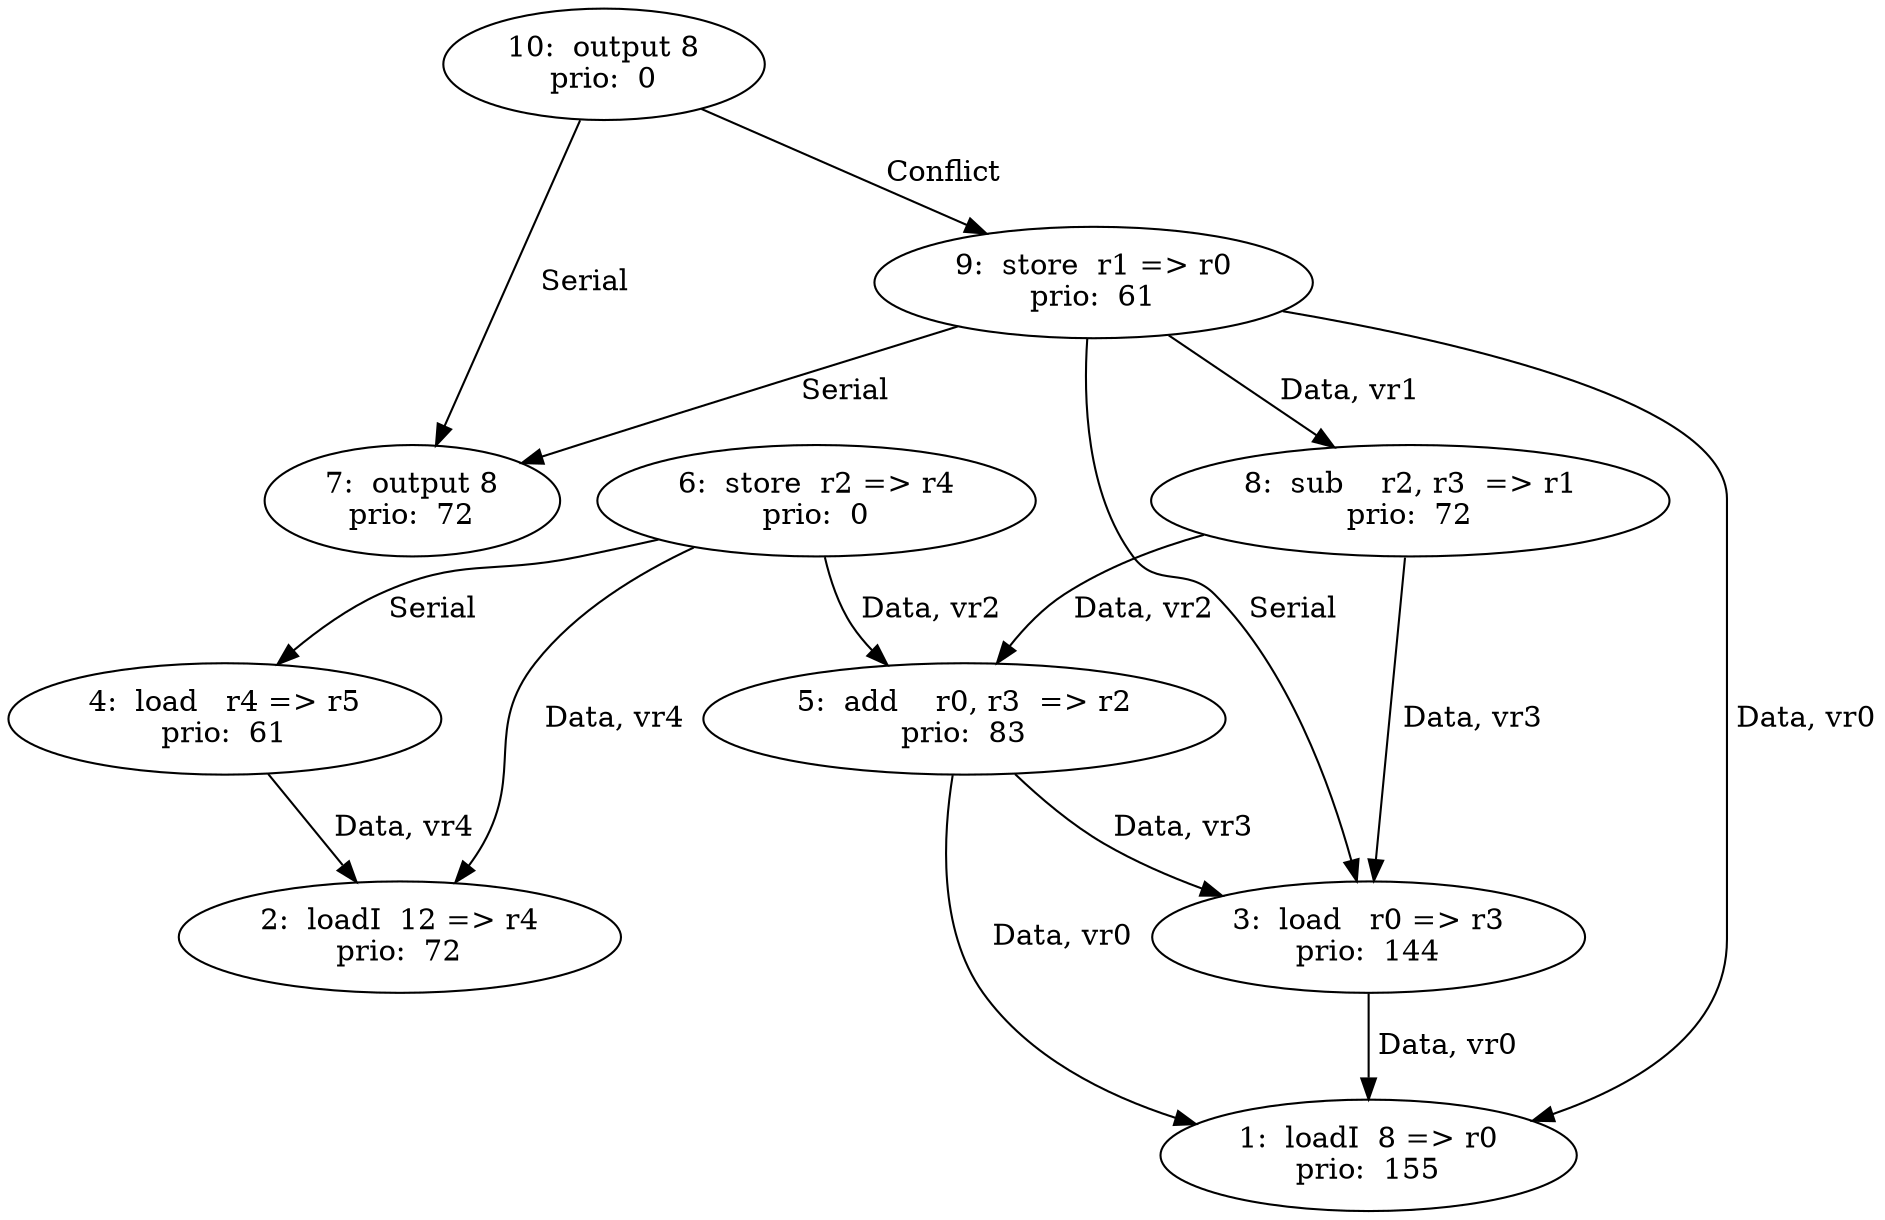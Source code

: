 digraph DG {
  1 [label="1:  loadI  8 => r0
prio:  155"];
  2 [label="2:  loadI  12 => r4
prio:  72"];
  3 [label="3:  load   r0 => r3
prio:  144"];
  4 [label="4:  load   r4 => r5
prio:  61"];
  5 [label="5:  add    r0, r3  => r2
prio:  83"];
  6 [label="6:  store  r2 => r4
prio:  0"];
  7 [label="7:  output 8
prio:  72"];
  8 [label="8:  sub    r2, r3  => r1
prio:  72"];
  9 [label="9:  store  r1 => r0
prio:  61"];
  10 [label="10:  output 8
prio:  0"];
  3 -> 1 [ label=" Data, vr0"];
  4 -> 2 [ label=" Data, vr4"];
  5 -> 1 [ label=" Data, vr0"];
  5 -> 3 [ label=" Data, vr3"];

  6 -> 5 [ label=" Data, vr2"];
  6 -> 2 [ label=" Data, vr4"];
  6 -> 4[ label=" Serial "];

  8 -> 5 [ label=" Data, vr2"];
  8 -> 3 [ label=" Data, vr3"];

  9 -> 8 [ label=" Data, vr1"];
  9 -> 1 [ label=" Data, vr0"];
  9 -> 3[ label=" Serial "];
  9 -> 7[ label=" Serial "];
  
  10 -> 7[ label=" Serial "];
  10 -> 9 [ label=" Conflict "];
}
